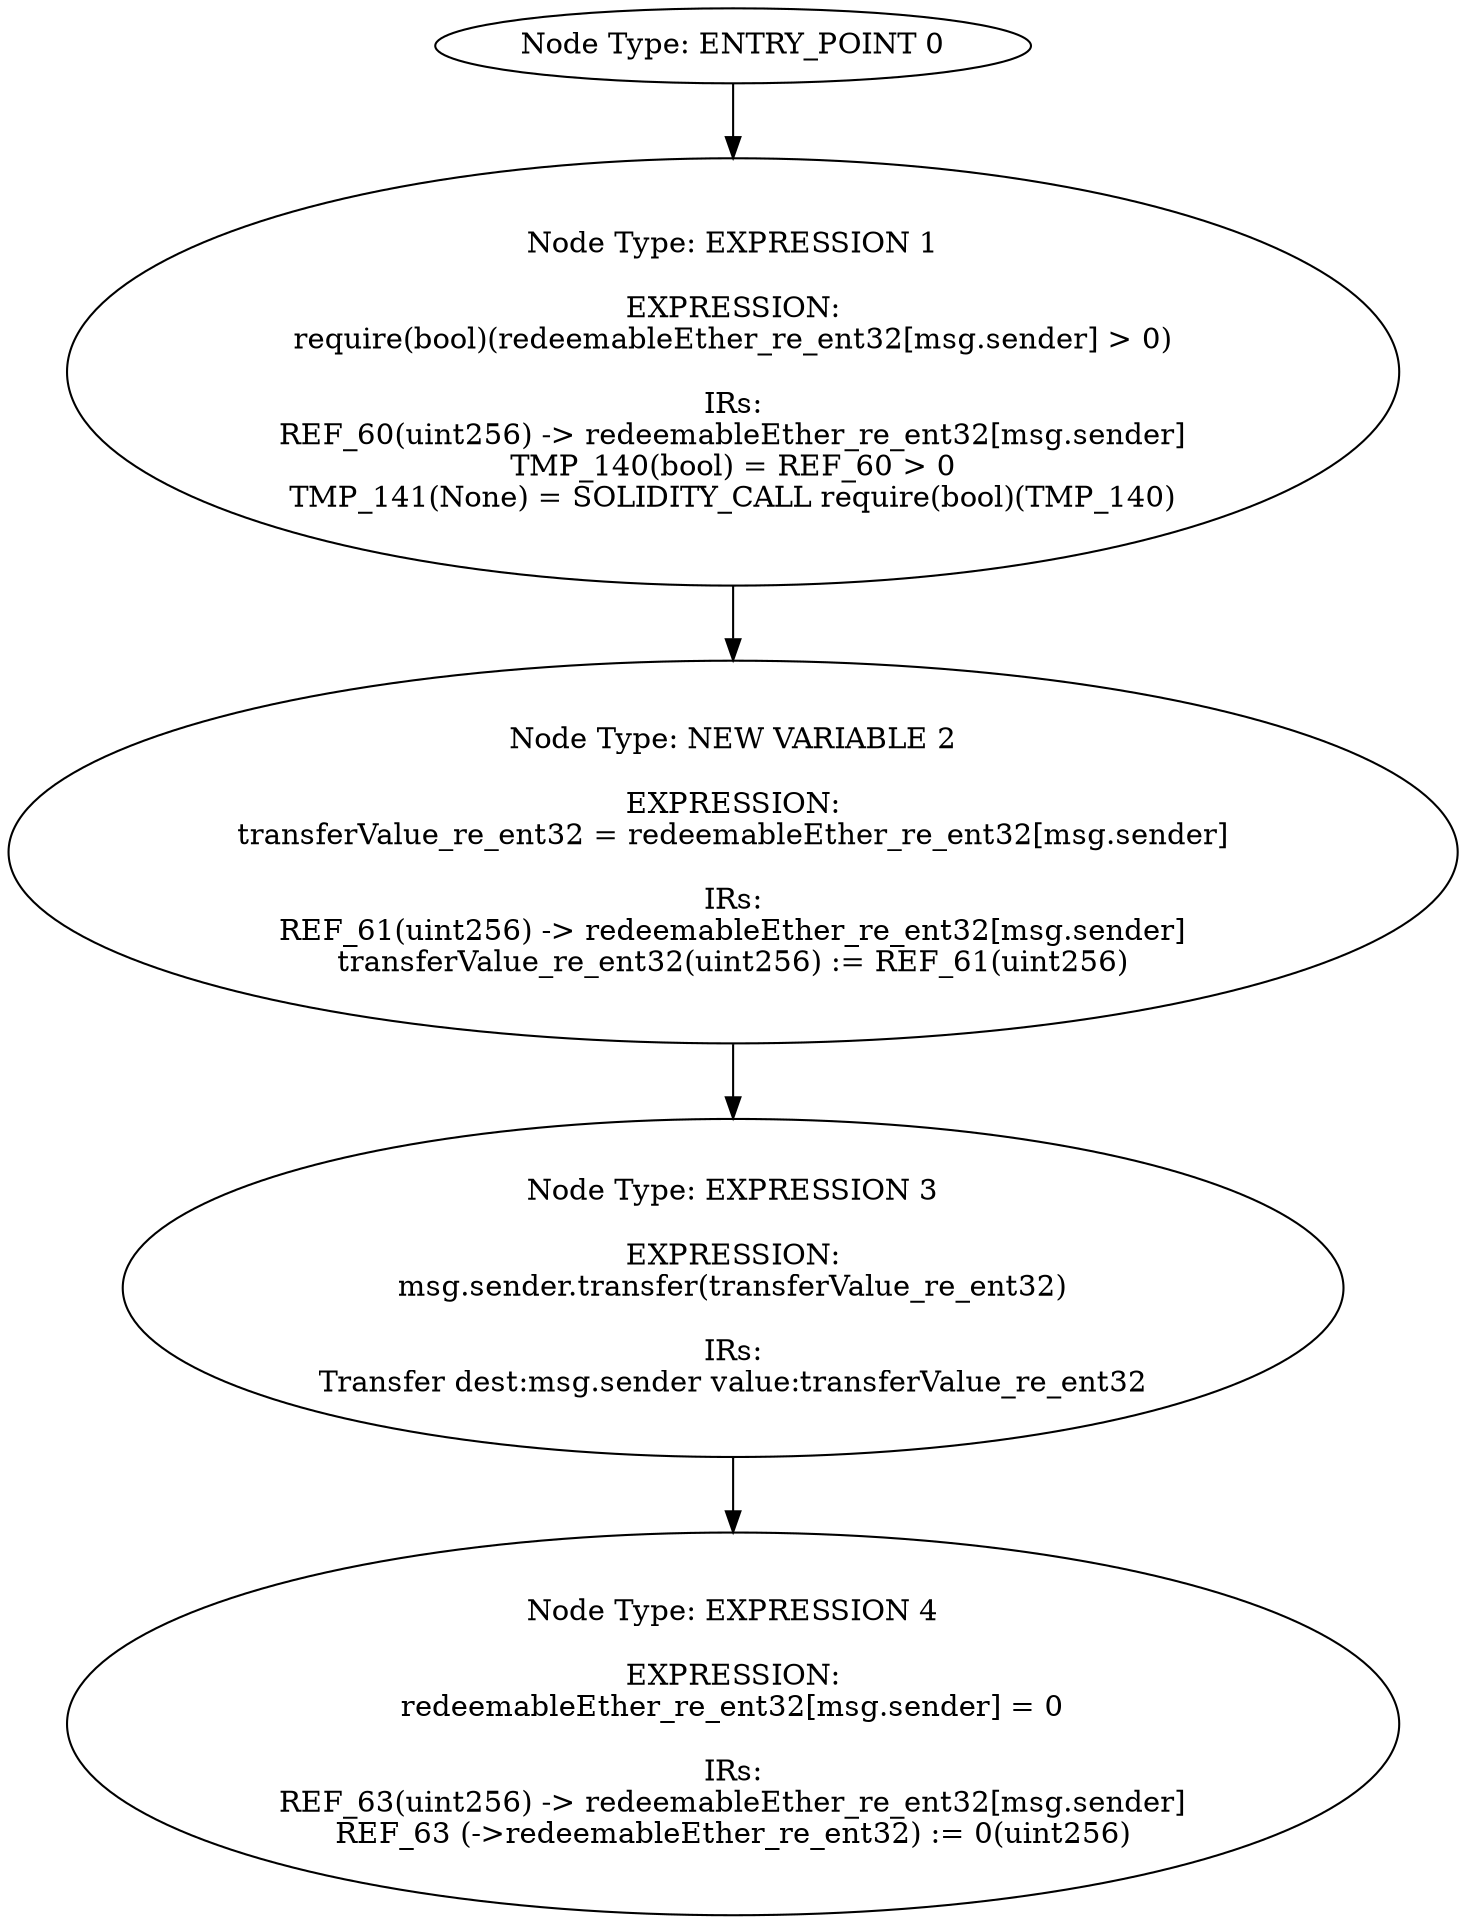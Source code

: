 digraph{
0[label="Node Type: ENTRY_POINT 0
"];
0->1;
1[label="Node Type: EXPRESSION 1

EXPRESSION:
require(bool)(redeemableEther_re_ent32[msg.sender] > 0)

IRs:
REF_60(uint256) -> redeemableEther_re_ent32[msg.sender]
TMP_140(bool) = REF_60 > 0
TMP_141(None) = SOLIDITY_CALL require(bool)(TMP_140)"];
1->2;
2[label="Node Type: NEW VARIABLE 2

EXPRESSION:
transferValue_re_ent32 = redeemableEther_re_ent32[msg.sender]

IRs:
REF_61(uint256) -> redeemableEther_re_ent32[msg.sender]
transferValue_re_ent32(uint256) := REF_61(uint256)"];
2->3;
3[label="Node Type: EXPRESSION 3

EXPRESSION:
msg.sender.transfer(transferValue_re_ent32)

IRs:
Transfer dest:msg.sender value:transferValue_re_ent32"];
3->4;
4[label="Node Type: EXPRESSION 4

EXPRESSION:
redeemableEther_re_ent32[msg.sender] = 0

IRs:
REF_63(uint256) -> redeemableEther_re_ent32[msg.sender]
REF_63 (->redeemableEther_re_ent32) := 0(uint256)"];
}
